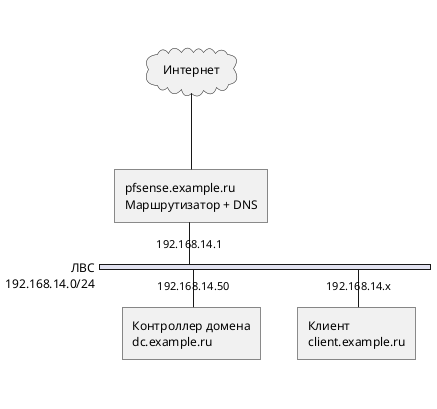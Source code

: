 @startuml network
nwdiag {
    internet [shape = cloud, description="Интернет"]
    internet -- pfsense
    network ЛВС {
        pfsense [address = "192.168.14.1", description="pfsense.example.ru\nМаршрутизатор + DNS"]
        address = "192.168.14.0/24"

        dc [address = "192.168.14.50", description="Контроллер домена\ndc.example.ru"]
        client [address = "192.168.14.x", description="Клиент\nclient.example.ru"]
    }
}
@enduml